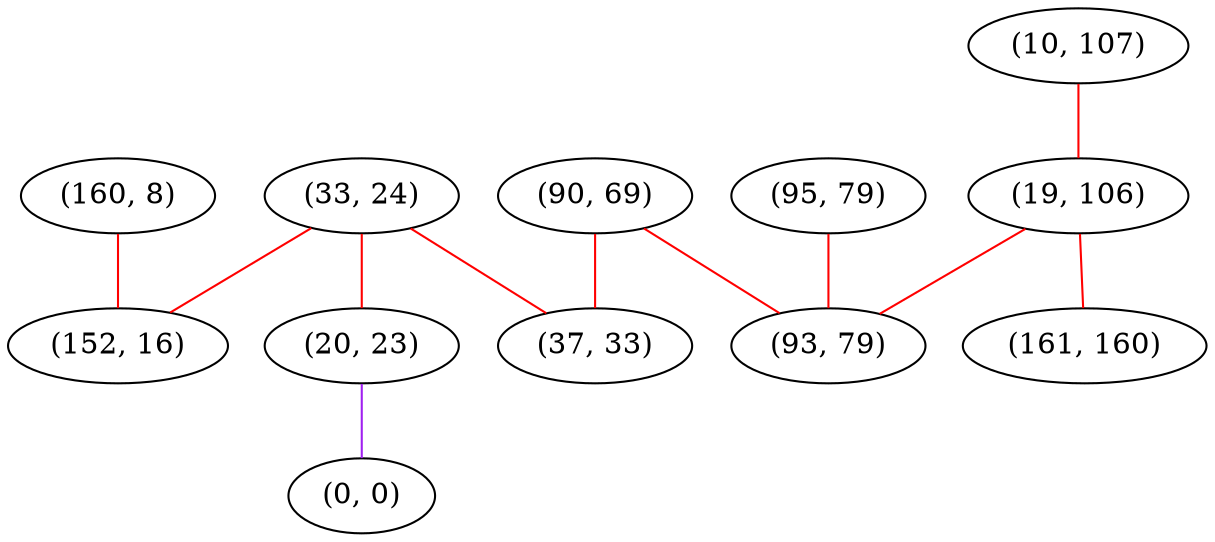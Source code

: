 graph "" {
"(33, 24)";
"(160, 8)";
"(10, 107)";
"(152, 16)";
"(95, 79)";
"(20, 23)";
"(90, 69)";
"(0, 0)";
"(37, 33)";
"(19, 106)";
"(93, 79)";
"(161, 160)";
"(33, 24)" -- "(37, 33)"  [color=red, key=0, weight=1];
"(33, 24)" -- "(20, 23)"  [color=red, key=0, weight=1];
"(33, 24)" -- "(152, 16)"  [color=red, key=0, weight=1];
"(160, 8)" -- "(152, 16)"  [color=red, key=0, weight=1];
"(10, 107)" -- "(19, 106)"  [color=red, key=0, weight=1];
"(95, 79)" -- "(93, 79)"  [color=red, key=0, weight=1];
"(20, 23)" -- "(0, 0)"  [color=purple, key=0, weight=4];
"(90, 69)" -- "(37, 33)"  [color=red, key=0, weight=1];
"(90, 69)" -- "(93, 79)"  [color=red, key=0, weight=1];
"(19, 106)" -- "(161, 160)"  [color=red, key=0, weight=1];
"(19, 106)" -- "(93, 79)"  [color=red, key=0, weight=1];
}
